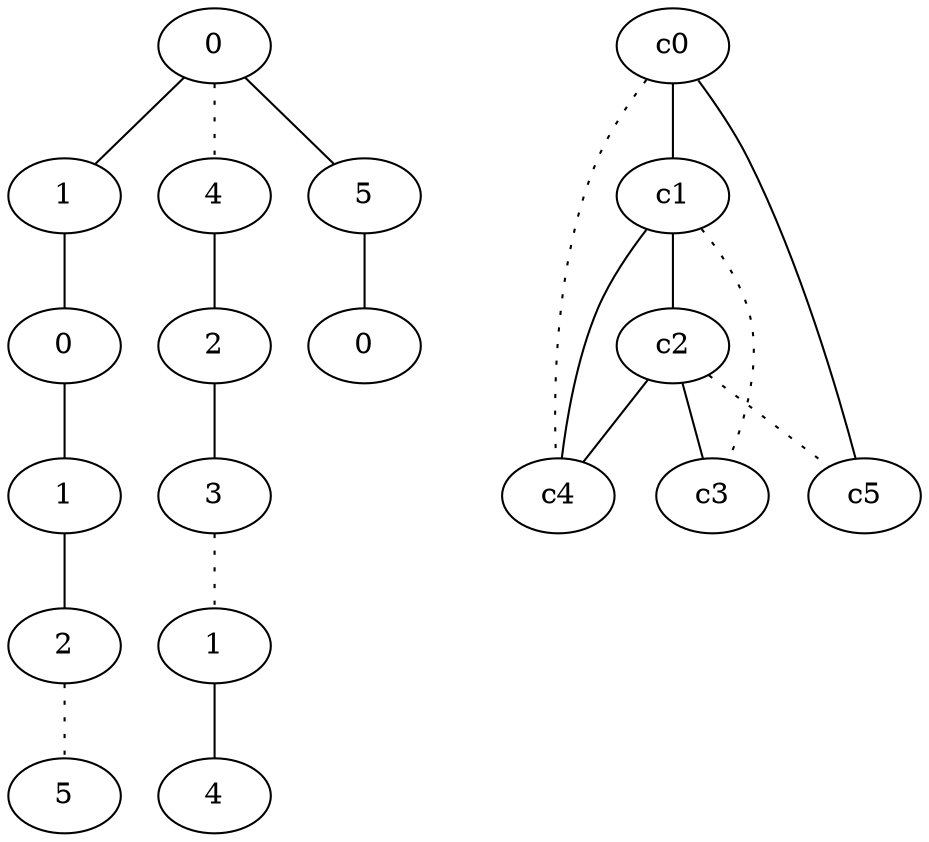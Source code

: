 graph {
a0[label=0];
a1[label=1];
a2[label=0];
a3[label=1];
a4[label=2];
a5[label=5];
a6[label=4];
a7[label=2];
a8[label=3];
a9[label=1];
a10[label=4];
a11[label=5];
a12[label=0];
a0 -- a1;
a0 -- a6 [style=dotted];
a0 -- a11;
a1 -- a2;
a2 -- a3;
a3 -- a4;
a4 -- a5 [style=dotted];
a6 -- a7;
a7 -- a8;
a8 -- a9 [style=dotted];
a9 -- a10;
a11 -- a12;
c0 -- c1;
c0 -- c4 [style=dotted];
c0 -- c5;
c1 -- c2;
c1 -- c3 [style=dotted];
c1 -- c4;
c2 -- c3;
c2 -- c4;
c2 -- c5 [style=dotted];
}
